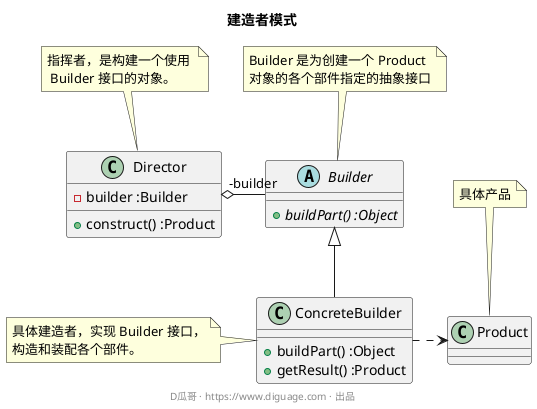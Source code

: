 @startuml
title "**建造者模式**"

abstract class Builder {
  + {abstract} buildPart() :Object
}
note top: Builder 是为创建一个 Product \n对象的各个部件指定的抽象接口

class ConcreteBuilder {
  + buildPart() :Object
  + getResult() :Product
}
note left: 具体建造者，实现 Builder 接口，\n构造和装配各个部件。

class Director {
  - builder :Builder
  + construct() :Product
}
note top: 指挥者，是构建一个使用 \n Builder 接口的对象。

class Product
note top: 具体产品

Director "-builder" o-right- Builder

Builder <|-- ConcreteBuilder

ConcreteBuilder .right.> Product

footer D瓜哥 · https://www.diguage.com · 出品
@enduml
